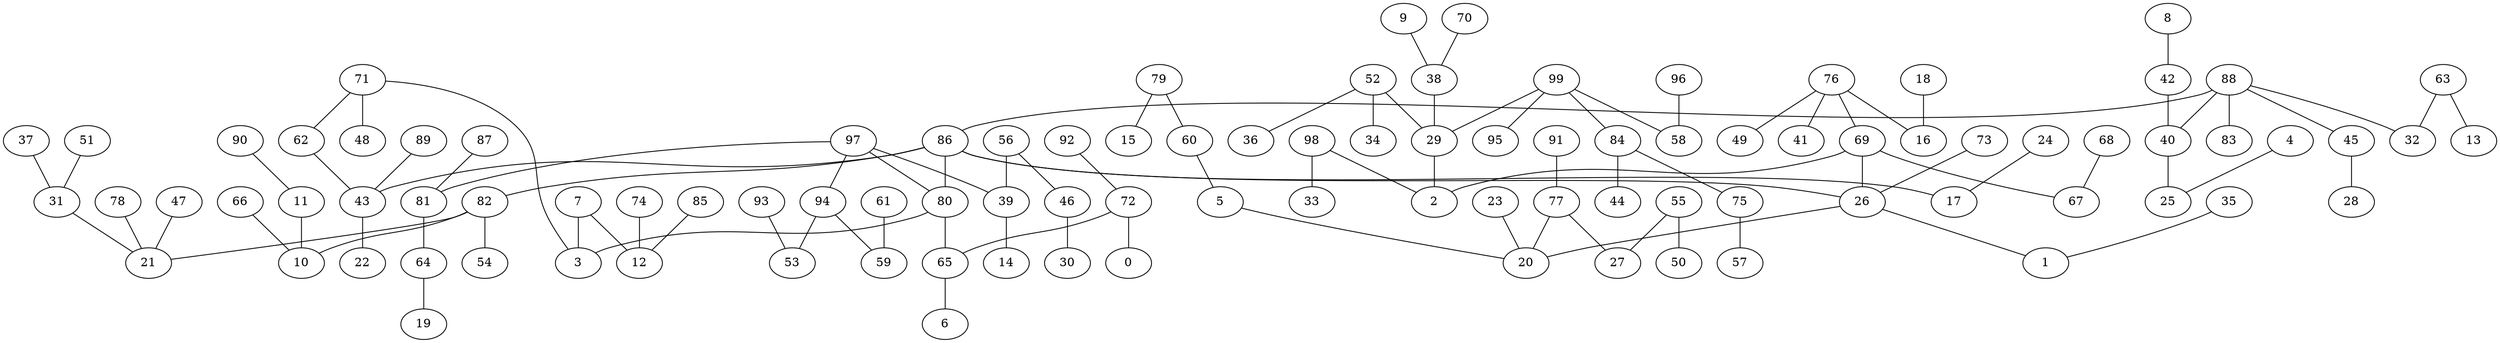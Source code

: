digraph GG_graph {

subgraph G_graph {
edge [color = black]
"51" -> "31" [dir = none]
"78" -> "21" [dir = none]
"92" -> "72" [dir = none]
"91" -> "77" [dir = none]
"64" -> "19" [dir = none]
"93" -> "53" [dir = none]
"4" -> "25" [dir = none]
"23" -> "20" [dir = none]
"85" -> "12" [dir = none]
"87" -> "81" [dir = none]
"42" -> "40" [dir = none]
"46" -> "30" [dir = none]
"37" -> "31" [dir = none]
"63" -> "13" [dir = none]
"63" -> "32" [dir = none]
"70" -> "38" [dir = none]
"66" -> "10" [dir = none]
"98" -> "33" [dir = none]
"98" -> "2" [dir = none]
"52" -> "36" [dir = none]
"52" -> "34" [dir = none]
"52" -> "29" [dir = none]
"45" -> "28" [dir = none]
"31" -> "21" [dir = none]
"97" -> "39" [dir = none]
"97" -> "81" [dir = none]
"97" -> "94" [dir = none]
"97" -> "80" [dir = none]
"61" -> "59" [dir = none]
"38" -> "29" [dir = none]
"56" -> "46" [dir = none]
"56" -> "39" [dir = none]
"79" -> "15" [dir = none]
"79" -> "60" [dir = none]
"88" -> "83" [dir = none]
"88" -> "45" [dir = none]
"88" -> "32" [dir = none]
"88" -> "40" [dir = none]
"88" -> "86" [dir = none]
"75" -> "57" [dir = none]
"7" -> "12" [dir = none]
"7" -> "3" [dir = none]
"65" -> "6" [dir = none]
"72" -> "0" [dir = none]
"72" -> "65" [dir = none]
"99" -> "95" [dir = none]
"99" -> "58" [dir = none]
"99" -> "84" [dir = none]
"99" -> "29" [dir = none]
"29" -> "2" [dir = none]
"40" -> "25" [dir = none]
"18" -> "16" [dir = none]
"73" -> "26" [dir = none]
"84" -> "44" [dir = none]
"84" -> "75" [dir = none]
"80" -> "3" [dir = none]
"80" -> "65" [dir = none]
"81" -> "64" [dir = none]
"69" -> "2" [dir = none]
"69" -> "67" [dir = none]
"69" -> "26" [dir = none]
"90" -> "11" [dir = none]
"11" -> "10" [dir = none]
"39" -> "14" [dir = none]
"86" -> "17" [dir = none]
"86" -> "43" [dir = none]
"86" -> "82" [dir = none]
"86" -> "26" [dir = none]
"86" -> "80" [dir = none]
"55" -> "50" [dir = none]
"55" -> "27" [dir = none]
"62" -> "43" [dir = none]
"24" -> "17" [dir = none]
"82" -> "54" [dir = none]
"82" -> "21" [dir = none]
"82" -> "10" [dir = none]
"89" -> "43" [dir = none]
"26" -> "1" [dir = none]
"26" -> "20" [dir = none]
"96" -> "58" [dir = none]
"47" -> "21" [dir = none]
"43" -> "22" [dir = none]
"94" -> "53" [dir = none]
"94" -> "59" [dir = none]
"68" -> "67" [dir = none]
"71" -> "48" [dir = none]
"71" -> "3" [dir = none]
"5" -> "20" [dir = none]
"9" -> "38" [dir = none]
"74" -> "12" [dir = none]
"76" -> "49" [dir = none]
"76" -> "41" [dir = none]
"76" -> "16" [dir = none]
"76" -> "69" [dir = none]
"60" -> "5" [dir = none]
"77" -> "27" [dir = none]
"77" -> "20" [dir = none]
"8" -> "42" [dir = none]
"35" -> "1" [dir = none]
"71" -> "62" [dir = none]
}

}
